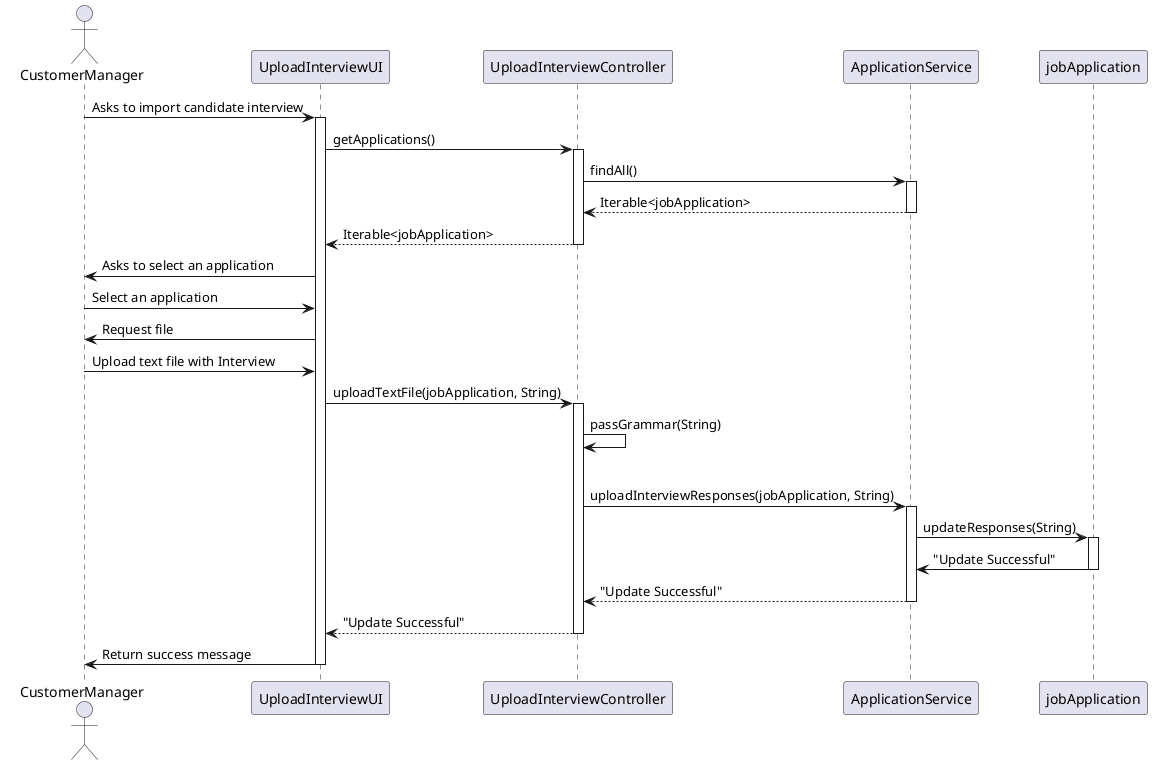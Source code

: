 @startuml

actor CustomerManager
participant "UploadInterviewUI" as UI
participant "UploadInterviewController" as Controller
participant "ApplicationService" as AppService
participant "jobApplication" as Application

CustomerManager -> UI : Asks to import candidate interview
activate UI

UI -> Controller : getApplications()
activate Controller

Controller -> AppService : findAll()
activate AppService

AppService --> Controller : Iterable<jobApplication>
deactivate AppService

Controller --> UI : Iterable<jobApplication>
deactivate Controller

UI -> CustomerManager : Asks to select an application
CustomerManager -> UI : Select an application

UI -> CustomerManager : Request file
CustomerManager -> UI : Upload text file with Interview

UI -> Controller : uploadTextFile(jobApplication, String)
activate Controller

Controller -> Controller: passGrammar(String)


    alt if file is valid
        Controller -> AppService : uploadInterviewResponses(jobApplication, String)
        activate AppService
        AppService -> Application : updateResponses(String)
        activate Application

        Application -> AppService : "Update Successful"
        deactivate Application

        AppService --> Controller : "Update Successful"
        deactivate AppService

        Controller --> UI : "Update Successful"
        deactivate Controller

        UI -> CustomerManager : Return success message
    

deactivate UI

@enduml
